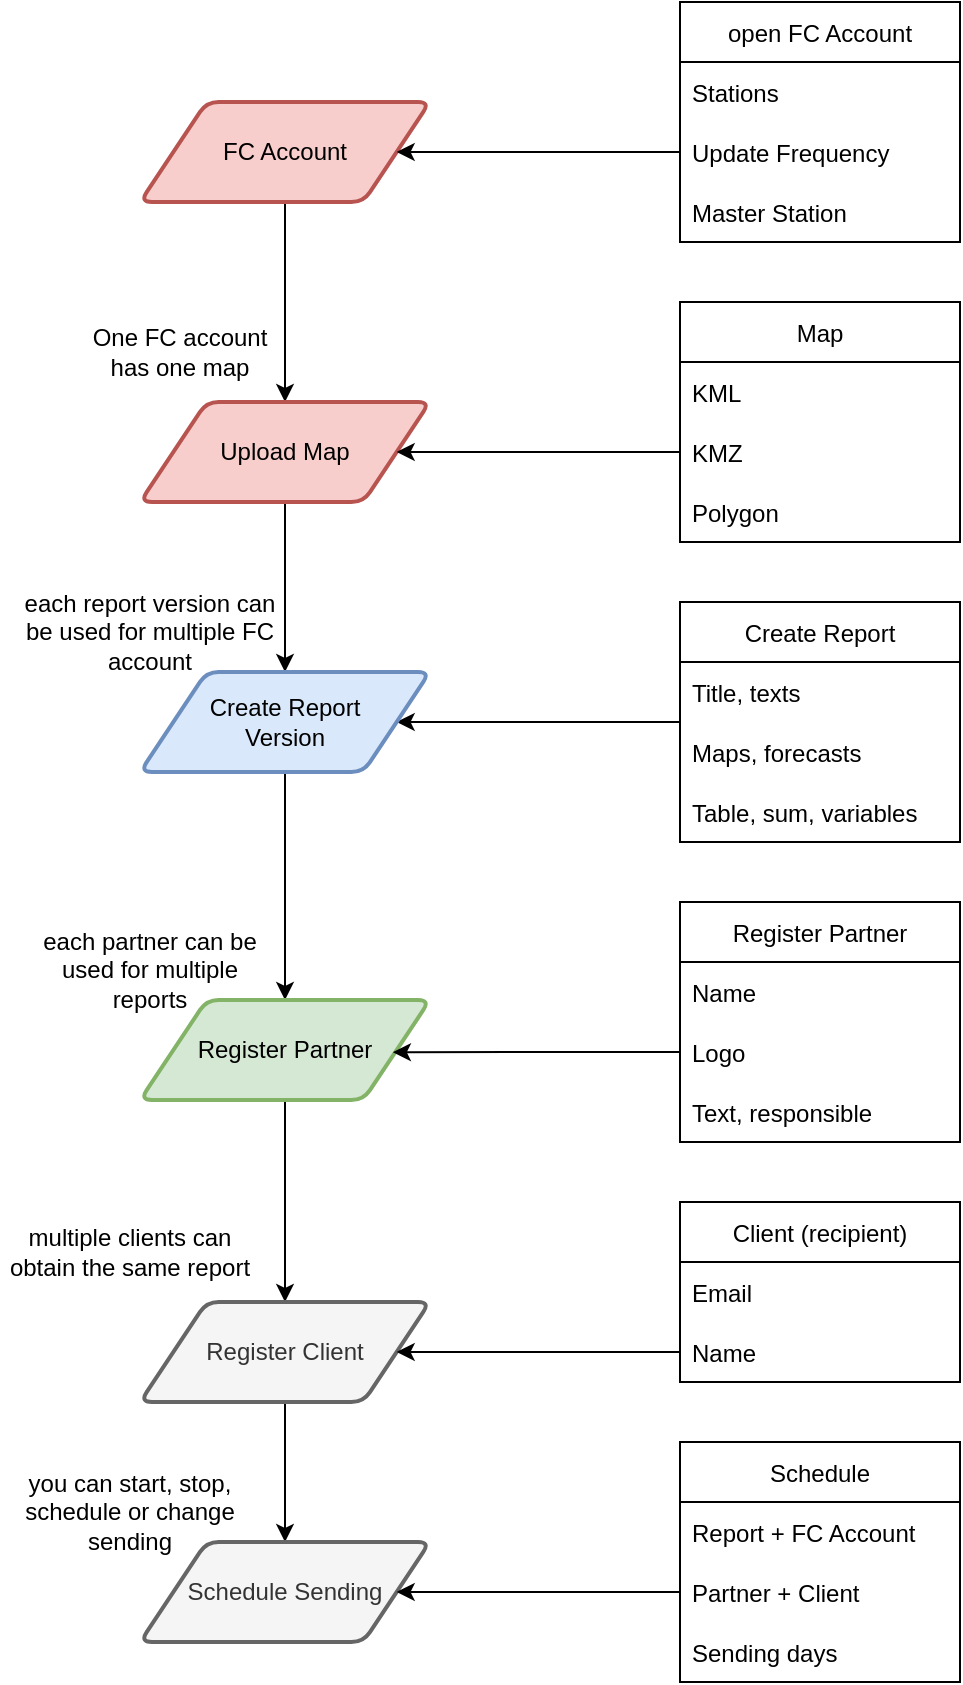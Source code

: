 <mxfile version="20.4.0" type="github">
  <diagram id="be_BGbflEGEBLREiLtyJ" name="Page-1">
    <mxGraphModel dx="403" dy="1361" grid="1" gridSize="10" guides="1" tooltips="1" connect="1" arrows="1" fold="1" page="1" pageScale="1" pageWidth="850" pageHeight="1100" math="0" shadow="0">
      <root>
        <mxCell id="0" />
        <mxCell id="1" parent="0" />
        <mxCell id="tYCs_D2PuRrYNjhiUNpw-47" value="Map" style="swimlane;fontStyle=0;childLayout=stackLayout;horizontal=1;startSize=30;horizontalStack=0;resizeParent=1;resizeParentMax=0;resizeLast=0;collapsible=1;marginBottom=0;" vertex="1" parent="1">
          <mxGeometry x="570" y="-870" width="140" height="120" as="geometry" />
        </mxCell>
        <mxCell id="tYCs_D2PuRrYNjhiUNpw-48" value="KML" style="text;strokeColor=none;fillColor=none;align=left;verticalAlign=middle;spacingLeft=4;spacingRight=4;overflow=hidden;points=[[0,0.5],[1,0.5]];portConstraint=eastwest;rotatable=0;" vertex="1" parent="tYCs_D2PuRrYNjhiUNpw-47">
          <mxGeometry y="30" width="140" height="30" as="geometry" />
        </mxCell>
        <mxCell id="tYCs_D2PuRrYNjhiUNpw-49" value="KMZ" style="text;strokeColor=none;fillColor=none;align=left;verticalAlign=middle;spacingLeft=4;spacingRight=4;overflow=hidden;points=[[0,0.5],[1,0.5]];portConstraint=eastwest;rotatable=0;" vertex="1" parent="tYCs_D2PuRrYNjhiUNpw-47">
          <mxGeometry y="60" width="140" height="30" as="geometry" />
        </mxCell>
        <mxCell id="tYCs_D2PuRrYNjhiUNpw-50" value="Polygon" style="text;strokeColor=none;fillColor=none;align=left;verticalAlign=middle;spacingLeft=4;spacingRight=4;overflow=hidden;points=[[0,0.5],[1,0.5]];portConstraint=eastwest;rotatable=0;" vertex="1" parent="tYCs_D2PuRrYNjhiUNpw-47">
          <mxGeometry y="90" width="140" height="30" as="geometry" />
        </mxCell>
        <mxCell id="tYCs_D2PuRrYNjhiUNpw-76" style="edgeStyle=orthogonalEdgeStyle;rounded=0;orthogonalLoop=1;jettySize=auto;html=1;exitX=0;exitY=0.5;exitDx=0;exitDy=0;entryX=1;entryY=0.5;entryDx=0;entryDy=0;" edge="1" parent="1" source="tYCs_D2PuRrYNjhiUNpw-52" target="tYCs_D2PuRrYNjhiUNpw-67">
          <mxGeometry relative="1" as="geometry" />
        </mxCell>
        <mxCell id="tYCs_D2PuRrYNjhiUNpw-52" value="Create Report" style="swimlane;fontStyle=0;childLayout=stackLayout;horizontal=1;startSize=30;horizontalStack=0;resizeParent=1;resizeParentMax=0;resizeLast=0;collapsible=1;marginBottom=0;" vertex="1" parent="1">
          <mxGeometry x="570" y="-720" width="140" height="120" as="geometry" />
        </mxCell>
        <mxCell id="tYCs_D2PuRrYNjhiUNpw-53" value="Title, texts" style="text;strokeColor=none;fillColor=none;align=left;verticalAlign=middle;spacingLeft=4;spacingRight=4;overflow=hidden;points=[[0,0.5],[1,0.5]];portConstraint=eastwest;rotatable=0;" vertex="1" parent="tYCs_D2PuRrYNjhiUNpw-52">
          <mxGeometry y="30" width="140" height="30" as="geometry" />
        </mxCell>
        <mxCell id="tYCs_D2PuRrYNjhiUNpw-54" value="Maps, forecasts" style="text;strokeColor=none;fillColor=none;align=left;verticalAlign=middle;spacingLeft=4;spacingRight=4;overflow=hidden;points=[[0,0.5],[1,0.5]];portConstraint=eastwest;rotatable=0;" vertex="1" parent="tYCs_D2PuRrYNjhiUNpw-52">
          <mxGeometry y="60" width="140" height="30" as="geometry" />
        </mxCell>
        <mxCell id="tYCs_D2PuRrYNjhiUNpw-55" value="Table, sum, variables" style="text;strokeColor=none;fillColor=none;align=left;verticalAlign=middle;spacingLeft=4;spacingRight=4;overflow=hidden;points=[[0,0.5],[1,0.5]];portConstraint=eastwest;rotatable=0;" vertex="1" parent="tYCs_D2PuRrYNjhiUNpw-52">
          <mxGeometry y="90" width="140" height="30" as="geometry" />
        </mxCell>
        <mxCell id="tYCs_D2PuRrYNjhiUNpw-56" value="Register Partner" style="swimlane;fontStyle=0;childLayout=stackLayout;horizontal=1;startSize=30;horizontalStack=0;resizeParent=1;resizeParentMax=0;resizeLast=0;collapsible=1;marginBottom=0;" vertex="1" parent="1">
          <mxGeometry x="570" y="-570" width="140" height="120" as="geometry">
            <mxRectangle x="600" y="-350" width="130" height="30" as="alternateBounds" />
          </mxGeometry>
        </mxCell>
        <mxCell id="tYCs_D2PuRrYNjhiUNpw-57" value="Name" style="text;strokeColor=none;fillColor=none;align=left;verticalAlign=middle;spacingLeft=4;spacingRight=4;overflow=hidden;points=[[0,0.5],[1,0.5]];portConstraint=eastwest;rotatable=0;" vertex="1" parent="tYCs_D2PuRrYNjhiUNpw-56">
          <mxGeometry y="30" width="140" height="30" as="geometry" />
        </mxCell>
        <mxCell id="tYCs_D2PuRrYNjhiUNpw-58" value="Logo" style="text;strokeColor=none;fillColor=none;align=left;verticalAlign=middle;spacingLeft=4;spacingRight=4;overflow=hidden;points=[[0,0.5],[1,0.5]];portConstraint=eastwest;rotatable=0;" vertex="1" parent="tYCs_D2PuRrYNjhiUNpw-56">
          <mxGeometry y="60" width="140" height="30" as="geometry" />
        </mxCell>
        <mxCell id="tYCs_D2PuRrYNjhiUNpw-59" value="Text, responsible" style="text;strokeColor=none;fillColor=none;align=left;verticalAlign=middle;spacingLeft=4;spacingRight=4;overflow=hidden;points=[[0,0.5],[1,0.5]];portConstraint=eastwest;rotatable=0;" vertex="1" parent="tYCs_D2PuRrYNjhiUNpw-56">
          <mxGeometry y="90" width="140" height="30" as="geometry" />
        </mxCell>
        <mxCell id="tYCs_D2PuRrYNjhiUNpw-70" style="edgeStyle=orthogonalEdgeStyle;rounded=0;orthogonalLoop=1;jettySize=auto;html=1;exitX=0.5;exitY=1;exitDx=0;exitDy=0;entryX=0.5;entryY=0;entryDx=0;entryDy=0;" edge="1" parent="1" source="tYCs_D2PuRrYNjhiUNpw-60" target="tYCs_D2PuRrYNjhiUNpw-66">
          <mxGeometry relative="1" as="geometry" />
        </mxCell>
        <mxCell id="tYCs_D2PuRrYNjhiUNpw-60" value="FC Account" style="shape=parallelogram;html=1;strokeWidth=2;perimeter=parallelogramPerimeter;whiteSpace=wrap;rounded=1;arcSize=12;size=0.23;fillColor=#f8cecc;strokeColor=#b85450;" vertex="1" parent="1">
          <mxGeometry x="300" y="-970" width="145" height="50" as="geometry" />
        </mxCell>
        <mxCell id="tYCs_D2PuRrYNjhiUNpw-61" value="open FC Account" style="swimlane;fontStyle=0;childLayout=stackLayout;horizontal=1;startSize=30;horizontalStack=0;resizeParent=1;resizeParentMax=0;resizeLast=0;collapsible=1;marginBottom=0;" vertex="1" parent="1">
          <mxGeometry x="570" y="-1020" width="140" height="120" as="geometry" />
        </mxCell>
        <mxCell id="tYCs_D2PuRrYNjhiUNpw-62" value="Stations" style="text;strokeColor=none;fillColor=none;align=left;verticalAlign=middle;spacingLeft=4;spacingRight=4;overflow=hidden;points=[[0,0.5],[1,0.5]];portConstraint=eastwest;rotatable=0;" vertex="1" parent="tYCs_D2PuRrYNjhiUNpw-61">
          <mxGeometry y="30" width="140" height="30" as="geometry" />
        </mxCell>
        <mxCell id="tYCs_D2PuRrYNjhiUNpw-63" value="Update Frequency" style="text;strokeColor=none;fillColor=none;align=left;verticalAlign=middle;spacingLeft=4;spacingRight=4;overflow=hidden;points=[[0,0.5],[1,0.5]];portConstraint=eastwest;rotatable=0;" vertex="1" parent="tYCs_D2PuRrYNjhiUNpw-61">
          <mxGeometry y="60" width="140" height="30" as="geometry" />
        </mxCell>
        <mxCell id="tYCs_D2PuRrYNjhiUNpw-64" value="Master Station" style="text;strokeColor=none;fillColor=none;align=left;verticalAlign=middle;spacingLeft=4;spacingRight=4;overflow=hidden;points=[[0,0.5],[1,0.5]];portConstraint=eastwest;rotatable=0;" vertex="1" parent="tYCs_D2PuRrYNjhiUNpw-61">
          <mxGeometry y="90" width="140" height="30" as="geometry" />
        </mxCell>
        <mxCell id="tYCs_D2PuRrYNjhiUNpw-71" style="edgeStyle=orthogonalEdgeStyle;rounded=0;orthogonalLoop=1;jettySize=auto;html=1;exitX=0.5;exitY=1;exitDx=0;exitDy=0;" edge="1" parent="1" source="tYCs_D2PuRrYNjhiUNpw-66" target="tYCs_D2PuRrYNjhiUNpw-67">
          <mxGeometry relative="1" as="geometry" />
        </mxCell>
        <mxCell id="tYCs_D2PuRrYNjhiUNpw-66" value="Upload Map" style="shape=parallelogram;html=1;strokeWidth=2;perimeter=parallelogramPerimeter;whiteSpace=wrap;rounded=1;arcSize=12;size=0.23;fillColor=#f8cecc;strokeColor=#b85450;" vertex="1" parent="1">
          <mxGeometry x="300" y="-820" width="145" height="50" as="geometry" />
        </mxCell>
        <mxCell id="tYCs_D2PuRrYNjhiUNpw-72" style="edgeStyle=orthogonalEdgeStyle;rounded=0;orthogonalLoop=1;jettySize=auto;html=1;exitX=0.5;exitY=1;exitDx=0;exitDy=0;entryX=0.5;entryY=0;entryDx=0;entryDy=0;" edge="1" parent="1" source="tYCs_D2PuRrYNjhiUNpw-67" target="tYCs_D2PuRrYNjhiUNpw-68">
          <mxGeometry relative="1" as="geometry" />
        </mxCell>
        <mxCell id="tYCs_D2PuRrYNjhiUNpw-67" value="Create Report &lt;br&gt;Version" style="shape=parallelogram;html=1;strokeWidth=2;perimeter=parallelogramPerimeter;whiteSpace=wrap;rounded=1;arcSize=12;size=0.23;fillColor=#dae8fc;strokeColor=#6c8ebf;" vertex="1" parent="1">
          <mxGeometry x="300" y="-685" width="145" height="50" as="geometry" />
        </mxCell>
        <mxCell id="tYCs_D2PuRrYNjhiUNpw-73" style="edgeStyle=orthogonalEdgeStyle;rounded=0;orthogonalLoop=1;jettySize=auto;html=1;exitX=0.5;exitY=1;exitDx=0;exitDy=0;" edge="1" parent="1" source="tYCs_D2PuRrYNjhiUNpw-68" target="tYCs_D2PuRrYNjhiUNpw-69">
          <mxGeometry relative="1" as="geometry" />
        </mxCell>
        <mxCell id="tYCs_D2PuRrYNjhiUNpw-68" value="Register Partner" style="shape=parallelogram;html=1;strokeWidth=2;perimeter=parallelogramPerimeter;whiteSpace=wrap;rounded=1;arcSize=12;size=0.23;fillColor=#d5e8d4;strokeColor=#82b366;" vertex="1" parent="1">
          <mxGeometry x="300" y="-521" width="145" height="50" as="geometry" />
        </mxCell>
        <mxCell id="tYCs_D2PuRrYNjhiUNpw-89" style="edgeStyle=orthogonalEdgeStyle;rounded=0;orthogonalLoop=1;jettySize=auto;html=1;exitX=0.5;exitY=1;exitDx=0;exitDy=0;entryX=0.5;entryY=0;entryDx=0;entryDy=0;" edge="1" parent="1" source="tYCs_D2PuRrYNjhiUNpw-69" target="tYCs_D2PuRrYNjhiUNpw-83">
          <mxGeometry relative="1" as="geometry" />
        </mxCell>
        <mxCell id="tYCs_D2PuRrYNjhiUNpw-69" value="Register Client" style="shape=parallelogram;html=1;strokeWidth=2;perimeter=parallelogramPerimeter;whiteSpace=wrap;rounded=1;arcSize=12;size=0.23;fillColor=#f5f5f5;strokeColor=#666666;fontColor=#333333;" vertex="1" parent="1">
          <mxGeometry x="300" y="-370" width="145" height="50" as="geometry" />
        </mxCell>
        <mxCell id="tYCs_D2PuRrYNjhiUNpw-74" style="edgeStyle=orthogonalEdgeStyle;rounded=0;orthogonalLoop=1;jettySize=auto;html=1;exitX=0;exitY=0.5;exitDx=0;exitDy=0;entryX=1;entryY=0.5;entryDx=0;entryDy=0;" edge="1" parent="1" source="tYCs_D2PuRrYNjhiUNpw-63" target="tYCs_D2PuRrYNjhiUNpw-60">
          <mxGeometry relative="1" as="geometry" />
        </mxCell>
        <mxCell id="tYCs_D2PuRrYNjhiUNpw-75" style="edgeStyle=orthogonalEdgeStyle;rounded=0;orthogonalLoop=1;jettySize=auto;html=1;exitX=0;exitY=0.5;exitDx=0;exitDy=0;entryX=1;entryY=0.5;entryDx=0;entryDy=0;" edge="1" parent="1" source="tYCs_D2PuRrYNjhiUNpw-49" target="tYCs_D2PuRrYNjhiUNpw-66">
          <mxGeometry relative="1" as="geometry" />
        </mxCell>
        <mxCell id="tYCs_D2PuRrYNjhiUNpw-77" style="edgeStyle=orthogonalEdgeStyle;rounded=0;orthogonalLoop=1;jettySize=auto;html=1;exitX=0;exitY=0.5;exitDx=0;exitDy=0;entryX=0.872;entryY=0.522;entryDx=0;entryDy=0;entryPerimeter=0;" edge="1" parent="1" source="tYCs_D2PuRrYNjhiUNpw-58" target="tYCs_D2PuRrYNjhiUNpw-68">
          <mxGeometry relative="1" as="geometry" />
        </mxCell>
        <mxCell id="tYCs_D2PuRrYNjhiUNpw-78" value="Client (recipient)" style="swimlane;fontStyle=0;childLayout=stackLayout;horizontal=1;startSize=30;horizontalStack=0;resizeParent=1;resizeParentMax=0;resizeLast=0;collapsible=1;marginBottom=0;" vertex="1" parent="1">
          <mxGeometry x="570" y="-420" width="140" height="90" as="geometry">
            <mxRectangle x="600" y="-350" width="130" height="30" as="alternateBounds" />
          </mxGeometry>
        </mxCell>
        <mxCell id="tYCs_D2PuRrYNjhiUNpw-79" value="Email" style="text;strokeColor=none;fillColor=none;align=left;verticalAlign=middle;spacingLeft=4;spacingRight=4;overflow=hidden;points=[[0,0.5],[1,0.5]];portConstraint=eastwest;rotatable=0;" vertex="1" parent="tYCs_D2PuRrYNjhiUNpw-78">
          <mxGeometry y="30" width="140" height="30" as="geometry" />
        </mxCell>
        <mxCell id="tYCs_D2PuRrYNjhiUNpw-80" value="Name" style="text;strokeColor=none;fillColor=none;align=left;verticalAlign=middle;spacingLeft=4;spacingRight=4;overflow=hidden;points=[[0,0.5],[1,0.5]];portConstraint=eastwest;rotatable=0;" vertex="1" parent="tYCs_D2PuRrYNjhiUNpw-78">
          <mxGeometry y="60" width="140" height="30" as="geometry" />
        </mxCell>
        <mxCell id="tYCs_D2PuRrYNjhiUNpw-82" style="edgeStyle=orthogonalEdgeStyle;rounded=0;orthogonalLoop=1;jettySize=auto;html=1;exitX=0;exitY=0.5;exitDx=0;exitDy=0;" edge="1" parent="1" source="tYCs_D2PuRrYNjhiUNpw-80" target="tYCs_D2PuRrYNjhiUNpw-69">
          <mxGeometry relative="1" as="geometry" />
        </mxCell>
        <mxCell id="tYCs_D2PuRrYNjhiUNpw-83" value="Schedule Sending" style="shape=parallelogram;html=1;strokeWidth=2;perimeter=parallelogramPerimeter;whiteSpace=wrap;rounded=1;arcSize=12;size=0.23;fillColor=#f5f5f5;strokeColor=#666666;fontColor=#333333;" vertex="1" parent="1">
          <mxGeometry x="300" y="-250" width="145" height="50" as="geometry" />
        </mxCell>
        <mxCell id="tYCs_D2PuRrYNjhiUNpw-84" value="Schedule" style="swimlane;fontStyle=0;childLayout=stackLayout;horizontal=1;startSize=30;horizontalStack=0;resizeParent=1;resizeParentMax=0;resizeLast=0;collapsible=1;marginBottom=0;" vertex="1" parent="1">
          <mxGeometry x="570" y="-300" width="140" height="120" as="geometry">
            <mxRectangle x="600" y="-350" width="130" height="30" as="alternateBounds" />
          </mxGeometry>
        </mxCell>
        <mxCell id="tYCs_D2PuRrYNjhiUNpw-85" value="Report + FC Account" style="text;strokeColor=none;fillColor=none;align=left;verticalAlign=middle;spacingLeft=4;spacingRight=4;overflow=hidden;points=[[0,0.5],[1,0.5]];portConstraint=eastwest;rotatable=0;" vertex="1" parent="tYCs_D2PuRrYNjhiUNpw-84">
          <mxGeometry y="30" width="140" height="30" as="geometry" />
        </mxCell>
        <mxCell id="tYCs_D2PuRrYNjhiUNpw-86" value="Partner + Client" style="text;strokeColor=none;fillColor=none;align=left;verticalAlign=middle;spacingLeft=4;spacingRight=4;overflow=hidden;points=[[0,0.5],[1,0.5]];portConstraint=eastwest;rotatable=0;" vertex="1" parent="tYCs_D2PuRrYNjhiUNpw-84">
          <mxGeometry y="60" width="140" height="30" as="geometry" />
        </mxCell>
        <mxCell id="tYCs_D2PuRrYNjhiUNpw-87" value="Sending days" style="text;strokeColor=none;fillColor=none;align=left;verticalAlign=middle;spacingLeft=4;spacingRight=4;overflow=hidden;points=[[0,0.5],[1,0.5]];portConstraint=eastwest;rotatable=0;" vertex="1" parent="tYCs_D2PuRrYNjhiUNpw-84">
          <mxGeometry y="90" width="140" height="30" as="geometry" />
        </mxCell>
        <mxCell id="tYCs_D2PuRrYNjhiUNpw-88" style="edgeStyle=orthogonalEdgeStyle;rounded=0;orthogonalLoop=1;jettySize=auto;html=1;exitX=0;exitY=0.5;exitDx=0;exitDy=0;entryX=1;entryY=0.5;entryDx=0;entryDy=0;" edge="1" parent="1" source="tYCs_D2PuRrYNjhiUNpw-86" target="tYCs_D2PuRrYNjhiUNpw-83">
          <mxGeometry relative="1" as="geometry" />
        </mxCell>
        <mxCell id="tYCs_D2PuRrYNjhiUNpw-91" value="One FC account has one map" style="text;html=1;strokeColor=none;fillColor=none;align=center;verticalAlign=middle;whiteSpace=wrap;rounded=0;" vertex="1" parent="1">
          <mxGeometry x="270" y="-860" width="100" height="30" as="geometry" />
        </mxCell>
        <mxCell id="tYCs_D2PuRrYNjhiUNpw-92" value="each report version can be used for multiple FC account" style="text;html=1;strokeColor=none;fillColor=none;align=center;verticalAlign=middle;whiteSpace=wrap;rounded=0;" vertex="1" parent="1">
          <mxGeometry x="240" y="-720" width="130" height="30" as="geometry" />
        </mxCell>
        <mxCell id="tYCs_D2PuRrYNjhiUNpw-93" value="each partner can be used for multiple reports" style="text;html=1;strokeColor=none;fillColor=none;align=center;verticalAlign=middle;whiteSpace=wrap;rounded=0;" vertex="1" parent="1">
          <mxGeometry x="240" y="-551" width="130" height="30" as="geometry" />
        </mxCell>
        <mxCell id="tYCs_D2PuRrYNjhiUNpw-94" value="multiple clients can obtain the same report" style="text;html=1;strokeColor=none;fillColor=none;align=center;verticalAlign=middle;whiteSpace=wrap;rounded=0;" vertex="1" parent="1">
          <mxGeometry x="230" y="-410" width="130" height="30" as="geometry" />
        </mxCell>
        <mxCell id="tYCs_D2PuRrYNjhiUNpw-95" value="you can start, stop, schedule or change sending" style="text;html=1;strokeColor=none;fillColor=none;align=center;verticalAlign=middle;whiteSpace=wrap;rounded=0;" vertex="1" parent="1">
          <mxGeometry x="230" y="-280" width="130" height="30" as="geometry" />
        </mxCell>
      </root>
    </mxGraphModel>
  </diagram>
</mxfile>
